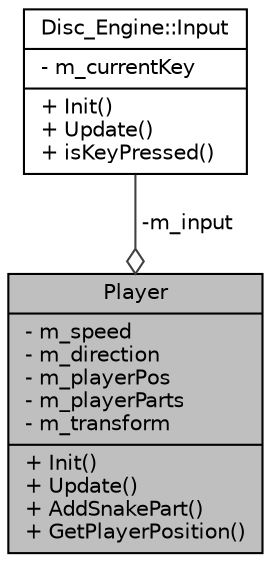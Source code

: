 digraph "Player"
{
  edge [fontname="Helvetica",fontsize="10",labelfontname="Helvetica",labelfontsize="10"];
  node [fontname="Helvetica",fontsize="10",shape=record];
  Node1 [label="{Player\n|- m_speed\l- m_direction\l- m_playerPos\l- m_playerParts\l- m_transform\l|+ Init()\l+ Update()\l+ AddSnakePart()\l+ GetPlayerPosition()\l}",height=0.2,width=0.4,color="black", fillcolor="grey75", style="filled", fontcolor="black"];
  Node2 -> Node1 [color="grey25",fontsize="10",style="solid",label=" -m_input" ,arrowhead="odiamond",fontname="Helvetica"];
  Node2 [label="{Disc_Engine::Input\n|- m_currentKey\l|+ Init()\l+ Update()\l+ isKeyPressed()\l}",height=0.2,width=0.4,color="black", fillcolor="white", style="filled",URL="$class_disc___engine_1_1_input.html"];
}
